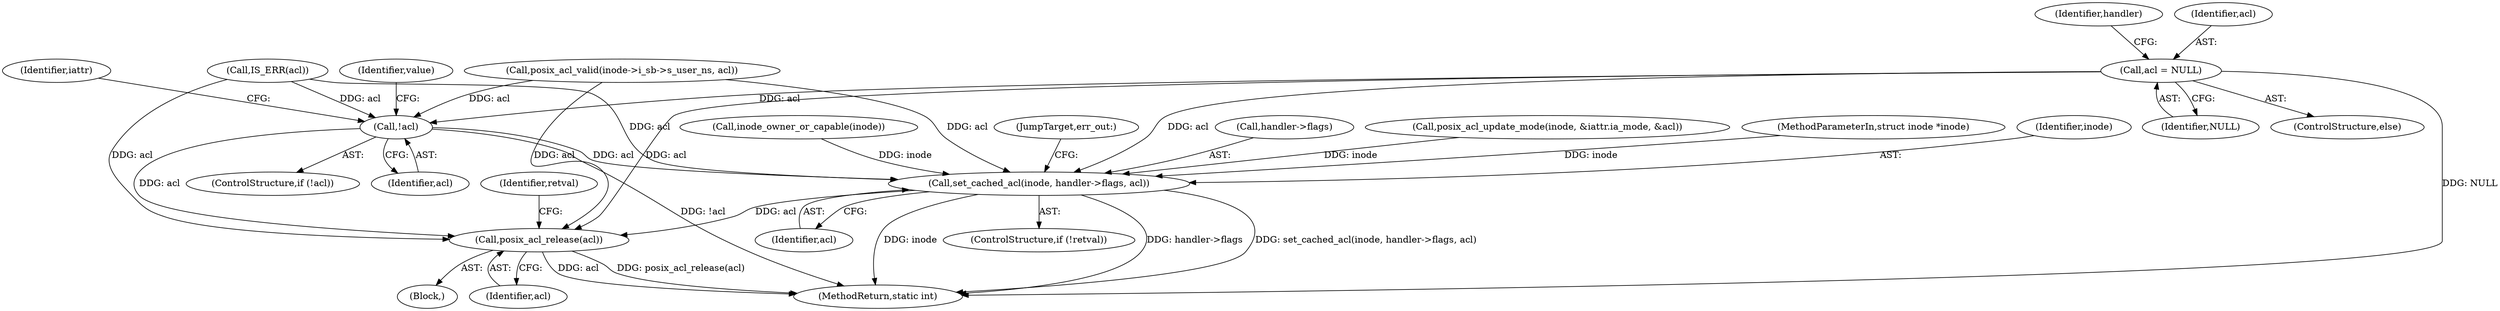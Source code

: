 digraph "0_linux_073931017b49d9458aa351605b43a7e34598caef@pointer" {
"1000185" [label="(Call,acl = NULL)"];
"1000212" [label="(Call,!acl)"];
"1000263" [label="(Call,set_cached_acl(inode, handler->flags, acl))"];
"1000270" [label="(Call,posix_acl_release(acl))"];
"1000268" [label="(Identifier,acl)"];
"1000260" [label="(ControlStructure,if (!retval))"];
"1000269" [label="(JumpTarget,err_out:)"];
"1000190" [label="(Identifier,handler)"];
"1000274" [label="(MethodReturn,static int)"];
"1000185" [label="(Call,acl = NULL)"];
"1000112" [label="(Block,)"];
"1000163" [label="(Call,IS_ERR(acl))"];
"1000216" [label="(Identifier,value)"];
"1000211" [label="(ControlStructure,if (!acl))"];
"1000271" [label="(Identifier,acl)"];
"1000174" [label="(Call,posix_acl_valid(inode->i_sb->s_user_ns, acl))"];
"1000270" [label="(Call,posix_acl_release(acl))"];
"1000265" [label="(Call,handler->flags)"];
"1000187" [label="(Identifier,NULL)"];
"1000200" [label="(Call,posix_acl_update_mode(inode, &iattr.ia_mode, &acl))"];
"1000213" [label="(Identifier,acl)"];
"1000186" [label="(Identifier,acl)"];
"1000107" [label="(MethodParameterIn,struct inode *inode)"];
"1000264" [label="(Identifier,inode)"];
"1000212" [label="(Call,!acl)"];
"1000273" [label="(Identifier,retval)"];
"1000263" [label="(Call,set_cached_acl(inode, handler->flags, acl))"];
"1000184" [label="(ControlStructure,else)"];
"1000223" [label="(Identifier,iattr)"];
"1000147" [label="(Call,inode_owner_or_capable(inode))"];
"1000185" -> "1000184"  [label="AST: "];
"1000185" -> "1000187"  [label="CFG: "];
"1000186" -> "1000185"  [label="AST: "];
"1000187" -> "1000185"  [label="AST: "];
"1000190" -> "1000185"  [label="CFG: "];
"1000185" -> "1000274"  [label="DDG: NULL"];
"1000185" -> "1000212"  [label="DDG: acl"];
"1000185" -> "1000263"  [label="DDG: acl"];
"1000185" -> "1000270"  [label="DDG: acl"];
"1000212" -> "1000211"  [label="AST: "];
"1000212" -> "1000213"  [label="CFG: "];
"1000213" -> "1000212"  [label="AST: "];
"1000216" -> "1000212"  [label="CFG: "];
"1000223" -> "1000212"  [label="CFG: "];
"1000212" -> "1000274"  [label="DDG: !acl"];
"1000174" -> "1000212"  [label="DDG: acl"];
"1000163" -> "1000212"  [label="DDG: acl"];
"1000212" -> "1000263"  [label="DDG: acl"];
"1000212" -> "1000270"  [label="DDG: acl"];
"1000263" -> "1000260"  [label="AST: "];
"1000263" -> "1000268"  [label="CFG: "];
"1000264" -> "1000263"  [label="AST: "];
"1000265" -> "1000263"  [label="AST: "];
"1000268" -> "1000263"  [label="AST: "];
"1000269" -> "1000263"  [label="CFG: "];
"1000263" -> "1000274"  [label="DDG: handler->flags"];
"1000263" -> "1000274"  [label="DDG: set_cached_acl(inode, handler->flags, acl)"];
"1000263" -> "1000274"  [label="DDG: inode"];
"1000200" -> "1000263"  [label="DDG: inode"];
"1000147" -> "1000263"  [label="DDG: inode"];
"1000107" -> "1000263"  [label="DDG: inode"];
"1000174" -> "1000263"  [label="DDG: acl"];
"1000163" -> "1000263"  [label="DDG: acl"];
"1000263" -> "1000270"  [label="DDG: acl"];
"1000270" -> "1000112"  [label="AST: "];
"1000270" -> "1000271"  [label="CFG: "];
"1000271" -> "1000270"  [label="AST: "];
"1000273" -> "1000270"  [label="CFG: "];
"1000270" -> "1000274"  [label="DDG: posix_acl_release(acl)"];
"1000270" -> "1000274"  [label="DDG: acl"];
"1000174" -> "1000270"  [label="DDG: acl"];
"1000163" -> "1000270"  [label="DDG: acl"];
}
